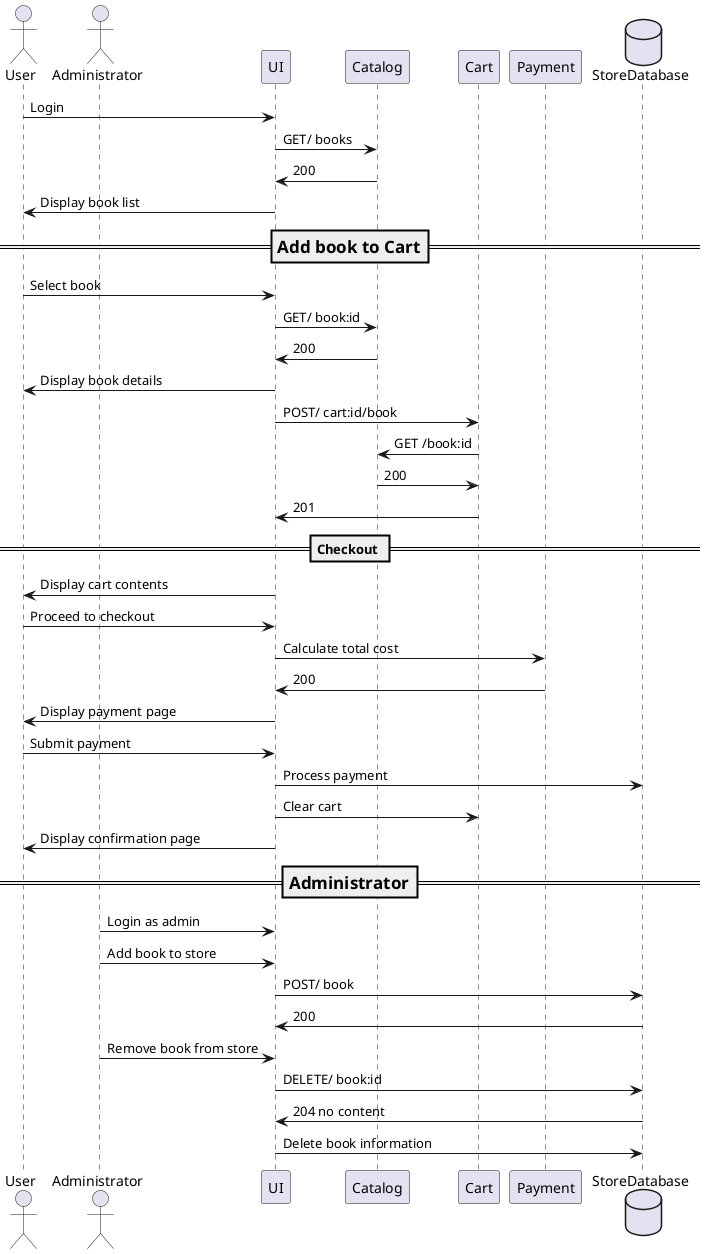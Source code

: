 @startuml books
actor User
actor Administrator
participant UI
participant Catalog
participant Cart
participant Payment
database StoreDatabase

User -> UI: Login
UI -> Catalog : GET/ books
Catalog -> UI : 200
UI -> User: Display book list

=== Add book to Cart ==
User -> UI : Select book
UI -> Catalog: GET/ book:id
Catalog -> UI: 200
UI-> User: Display book details
UI -> Cart : POST/ cart:id/book
Cart -> Catalog : GET /book:id
Catalog -> Cart : 200
Cart -> UI: 201

== Checkout ==
UI -> User: Display cart contents
User -> UI: Proceed to checkout
UI -> Payment: Calculate total cost
Payment -> UI: 200
UI -> User: Display payment page
User -> UI: Submit payment
UI -> StoreDatabase: Process payment
UI -> Cart: Clear cart
UI -> User: Display confirmation page


=== Administrator ==
Administrator -> UI: Login as admin

Administrator -> UI: Add book to store
UI -> StoreDatabase: POST/ book
StoreDatabase -> UI: 200

Administrator -> UI: Remove book from store
UI -> StoreDatabase: DELETE/ book:id
StoreDatabase -> UI : 204 no content
UI -> StoreDatabase: Delete book information

@enduml